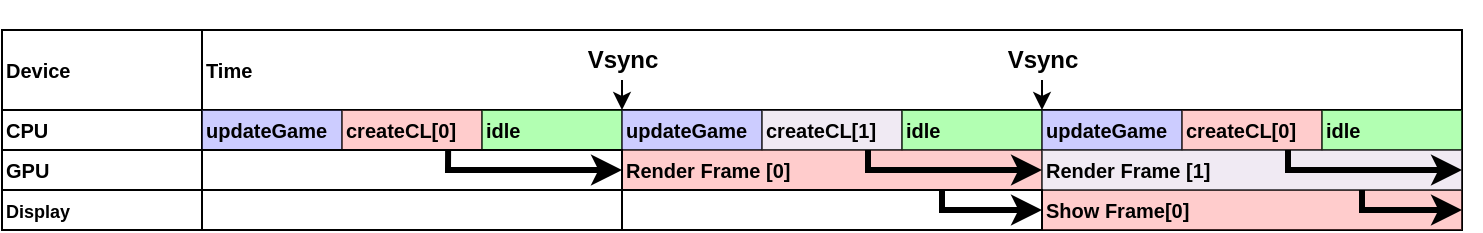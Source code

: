 <mxfile version="25.0.2">
  <diagram name="Page-1" id="nn-GTaVTfglbPwuZlIaL">
    <mxGraphModel dx="695" dy="644" grid="1" gridSize="10" guides="1" tooltips="1" connect="1" arrows="1" fold="1" page="1" pageScale="1" pageWidth="827" pageHeight="1169" math="0" shadow="0">
      <root>
        <mxCell id="0" />
        <mxCell id="1" parent="0" />
        <mxCell id="T51e3UF8cOhuX256e3ew-1" value="" style="rounded=0;whiteSpace=wrap;html=1;" vertex="1" parent="1">
          <mxGeometry x="80" y="200" width="730" height="80" as="geometry" />
        </mxCell>
        <mxCell id="T51e3UF8cOhuX256e3ew-2" value="&lt;b&gt;&lt;font style=&quot;font-size: 10px;&quot;&gt;Device&lt;/font&gt;&lt;/b&gt;" style="rounded=0;whiteSpace=wrap;html=1;align=left;" vertex="1" parent="1">
          <mxGeometry x="80" y="180" width="100" height="40" as="geometry" />
        </mxCell>
        <mxCell id="T51e3UF8cOhuX256e3ew-3" value="&lt;b&gt;&lt;font style=&quot;font-size: 10px;&quot;&gt;CPU&lt;/font&gt;&lt;/b&gt;" style="rounded=0;whiteSpace=wrap;html=1;align=left;" vertex="1" parent="1">
          <mxGeometry x="80" y="220" width="100" height="20" as="geometry" />
        </mxCell>
        <mxCell id="T51e3UF8cOhuX256e3ew-4" value="&lt;b&gt;&lt;font style=&quot;font-size: 10px;&quot;&gt;GPU&lt;/font&gt;&lt;/b&gt;" style="rounded=0;whiteSpace=wrap;html=1;align=left;" vertex="1" parent="1">
          <mxGeometry x="80" y="240" width="100" height="20" as="geometry" />
        </mxCell>
        <mxCell id="T51e3UF8cOhuX256e3ew-5" value="&lt;b&gt;&lt;font style=&quot;font-size: 9px;&quot;&gt;Display&lt;/font&gt;&lt;/b&gt;" style="rounded=0;whiteSpace=wrap;html=1;align=left;" vertex="1" parent="1">
          <mxGeometry x="80" y="260" width="100" height="20" as="geometry" />
        </mxCell>
        <mxCell id="T51e3UF8cOhuX256e3ew-6" value="&lt;b&gt;&lt;font style=&quot;font-size: 10px;&quot;&gt;Time&lt;/font&gt;&lt;/b&gt;" style="rounded=0;whiteSpace=wrap;html=1;align=left;" vertex="1" parent="1">
          <mxGeometry x="180" y="180" width="630" height="40" as="geometry" />
        </mxCell>
        <mxCell id="T51e3UF8cOhuX256e3ew-7" value="&lt;b&gt;&lt;font style=&quot;font-size: 10px;&quot;&gt;updateGame&lt;/font&gt;&lt;/b&gt;" style="rounded=0;whiteSpace=wrap;html=1;fillColor=#9999FF;opacity=50;align=left;" vertex="1" parent="1">
          <mxGeometry x="180" y="220" width="70" height="20" as="geometry" />
        </mxCell>
        <mxCell id="T51e3UF8cOhuX256e3ew-8" value="&lt;b&gt;&lt;font style=&quot;font-size: 10px;&quot;&gt;createCL[0]&lt;/font&gt;&lt;/b&gt;" style="rounded=0;whiteSpace=wrap;html=1;fillColor=#FF9999;opacity=50;align=left;" vertex="1" parent="1">
          <mxGeometry x="250" y="220" width="70" height="20" as="geometry" />
        </mxCell>
        <mxCell id="T51e3UF8cOhuX256e3ew-14" value="&lt;span style=&quot;font-size: 10px;&quot;&gt;&lt;b&gt;idle&lt;/b&gt;&lt;/span&gt;" style="rounded=0;whiteSpace=wrap;html=1;fillColor=#66FF66;opacity=50;align=left;" vertex="1" parent="1">
          <mxGeometry x="320" y="220" width="70" height="20" as="geometry" />
        </mxCell>
        <mxCell id="T51e3UF8cOhuX256e3ew-16" value="&lt;b&gt;&lt;font style=&quot;font-size: 10px;&quot;&gt;updateGame&lt;/font&gt;&lt;/b&gt;" style="rounded=0;whiteSpace=wrap;html=1;fillColor=#9999FF;opacity=50;align=left;" vertex="1" parent="1">
          <mxGeometry x="390" y="220" width="70" height="20" as="geometry" />
        </mxCell>
        <mxCell id="T51e3UF8cOhuX256e3ew-17" value="&lt;b&gt;&lt;font style=&quot;font-size: 10px;&quot;&gt;createCL[1]&lt;/font&gt;&lt;/b&gt;" style="rounded=0;whiteSpace=wrap;html=1;fillColor=#E1D5E7;opacity=50;align=left;" vertex="1" parent="1">
          <mxGeometry x="460" y="220" width="70" height="20" as="geometry" />
        </mxCell>
        <mxCell id="T51e3UF8cOhuX256e3ew-18" value="&lt;span style=&quot;font-size: 10px;&quot;&gt;&lt;b&gt;idle&lt;/b&gt;&lt;/span&gt;" style="rounded=0;whiteSpace=wrap;html=1;fillColor=#66FF66;opacity=50;align=left;" vertex="1" parent="1">
          <mxGeometry x="530" y="220" width="70" height="20" as="geometry" />
        </mxCell>
        <mxCell id="T51e3UF8cOhuX256e3ew-19" value="&lt;b&gt;&lt;font style=&quot;font-size: 10px;&quot;&gt;updateGame&lt;/font&gt;&lt;/b&gt;" style="rounded=0;whiteSpace=wrap;html=1;fillColor=#9999FF;opacity=50;align=left;" vertex="1" parent="1">
          <mxGeometry x="600" y="220" width="70" height="20" as="geometry" />
        </mxCell>
        <mxCell id="T51e3UF8cOhuX256e3ew-20" value="&lt;b&gt;&lt;font style=&quot;font-size: 10px;&quot;&gt;createCL[0]&lt;/font&gt;&lt;/b&gt;" style="rounded=0;whiteSpace=wrap;html=1;fillColor=#FF9999;opacity=50;align=left;" vertex="1" parent="1">
          <mxGeometry x="670" y="220" width="70" height="20" as="geometry" />
        </mxCell>
        <mxCell id="T51e3UF8cOhuX256e3ew-21" value="&lt;span style=&quot;font-size: 10px;&quot;&gt;&lt;b&gt;idle&lt;/b&gt;&lt;/span&gt;" style="rounded=0;whiteSpace=wrap;html=1;fillColor=#66FF66;opacity=50;align=left;" vertex="1" parent="1">
          <mxGeometry x="740" y="220" width="70" height="20" as="geometry" />
        </mxCell>
        <mxCell id="T51e3UF8cOhuX256e3ew-22" value="&lt;b&gt;&lt;font style=&quot;font-size: 10px;&quot;&gt;Render Frame [0]&lt;/font&gt;&lt;/b&gt;" style="rounded=0;whiteSpace=wrap;html=1;fillColor=#FF9999;opacity=50;align=left;" vertex="1" parent="1">
          <mxGeometry x="390" y="240" width="210" height="20" as="geometry" />
        </mxCell>
        <mxCell id="T51e3UF8cOhuX256e3ew-23" value="&lt;b&gt;&lt;font style=&quot;font-size: 10px;&quot;&gt;Show Frame[0]&lt;/font&gt;&lt;/b&gt;" style="rounded=0;whiteSpace=wrap;html=1;fillColor=#FF9999;opacity=50;align=left;" vertex="1" parent="1">
          <mxGeometry x="600" y="260" width="210" height="20" as="geometry" />
        </mxCell>
        <mxCell id="T51e3UF8cOhuX256e3ew-24" value="&lt;b&gt;&lt;font style=&quot;font-size: 10px;&quot;&gt;Render Frame [1]&lt;/font&gt;&lt;/b&gt;" style="rounded=0;whiteSpace=wrap;html=1;fillColor=#E1D5E7;opacity=50;align=left;" vertex="1" parent="1">
          <mxGeometry x="600" y="240" width="210" height="20" as="geometry" />
        </mxCell>
        <mxCell id="T51e3UF8cOhuX256e3ew-25" value="" style="rounded=0;whiteSpace=wrap;html=1;fillColor=none;align=left;" vertex="1" parent="1">
          <mxGeometry x="390" y="260" width="210" height="20" as="geometry" />
        </mxCell>
        <mxCell id="T51e3UF8cOhuX256e3ew-26" value="" style="rounded=0;whiteSpace=wrap;html=1;fillColor=none;align=left;" vertex="1" parent="1">
          <mxGeometry x="180" y="240" width="210" height="20" as="geometry" />
        </mxCell>
        <mxCell id="T51e3UF8cOhuX256e3ew-27" value="" style="rounded=0;whiteSpace=wrap;html=1;fillColor=none;align=left;" vertex="1" parent="1">
          <mxGeometry x="180" y="260" width="210" height="20" as="geometry" />
        </mxCell>
        <mxCell id="T51e3UF8cOhuX256e3ew-29" value="Vsync" style="text;html=1;align=center;verticalAlign=middle;resizable=0;points=[];autosize=1;strokeColor=none;fillColor=none;fontStyle=1;spacing=-2;spacingTop=20;" vertex="1" parent="1">
          <mxGeometry x="365" y="165" width="50" height="40" as="geometry" />
        </mxCell>
        <mxCell id="T51e3UF8cOhuX256e3ew-31" value="" style="endArrow=classic;html=1;rounded=0;entryX=1;entryY=0.5;entryDx=0;entryDy=0;exitX=0.586;exitY=-0.003;exitDx=0;exitDy=0;exitPerimeter=0;strokeWidth=3;" edge="1" parent="1" source="T51e3UF8cOhuX256e3ew-26" target="T51e3UF8cOhuX256e3ew-26">
          <mxGeometry width="50" height="50" relative="1" as="geometry">
            <mxPoint x="320" y="370" as="sourcePoint" />
            <mxPoint x="370" y="320" as="targetPoint" />
            <Array as="points">
              <mxPoint x="303" y="250" />
            </Array>
          </mxGeometry>
        </mxCell>
        <mxCell id="T51e3UF8cOhuX256e3ew-35" value="" style="endArrow=classic;html=1;rounded=0;entryX=1;entryY=0.5;entryDx=0;entryDy=0;exitX=0.586;exitY=-0.003;exitDx=0;exitDy=0;exitPerimeter=0;strokeWidth=3;" edge="1" parent="1">
          <mxGeometry width="50" height="50" relative="1" as="geometry">
            <mxPoint x="513" y="240" as="sourcePoint" />
            <mxPoint x="600" y="250" as="targetPoint" />
            <Array as="points">
              <mxPoint x="513" y="250" />
            </Array>
          </mxGeometry>
        </mxCell>
        <mxCell id="T51e3UF8cOhuX256e3ew-36" value="" style="endArrow=classic;html=1;rounded=0;entryX=1;entryY=0.5;entryDx=0;entryDy=0;exitX=0.586;exitY=-0.003;exitDx=0;exitDy=0;exitPerimeter=0;strokeWidth=3;" edge="1" parent="1">
          <mxGeometry width="50" height="50" relative="1" as="geometry">
            <mxPoint x="723" y="240" as="sourcePoint" />
            <mxPoint x="810" y="250" as="targetPoint" />
            <Array as="points">
              <mxPoint x="723" y="250" />
            </Array>
          </mxGeometry>
        </mxCell>
        <mxCell id="T51e3UF8cOhuX256e3ew-37" value="" style="endArrow=classic;html=1;rounded=0;entryX=1;entryY=0.5;entryDx=0;entryDy=0;strokeWidth=3;" edge="1" parent="1" target="T51e3UF8cOhuX256e3ew-25">
          <mxGeometry width="50" height="50" relative="1" as="geometry">
            <mxPoint x="550" y="260" as="sourcePoint" />
            <mxPoint x="580" y="280" as="targetPoint" />
            <Array as="points">
              <mxPoint x="550" y="270" />
            </Array>
          </mxGeometry>
        </mxCell>
        <mxCell id="T51e3UF8cOhuX256e3ew-38" value="" style="endArrow=classic;html=1;rounded=0;entryX=1;entryY=0.5;entryDx=0;entryDy=0;strokeWidth=3;" edge="1" parent="1">
          <mxGeometry width="50" height="50" relative="1" as="geometry">
            <mxPoint x="760" y="260" as="sourcePoint" />
            <mxPoint x="810" y="270" as="targetPoint" />
            <Array as="points">
              <mxPoint x="760" y="270" />
            </Array>
          </mxGeometry>
        </mxCell>
        <mxCell id="T51e3UF8cOhuX256e3ew-39" value="" style="endArrow=classic;html=1;rounded=0;entryX=1;entryY=0;entryDx=0;entryDy=0;" edge="1" parent="1" source="T51e3UF8cOhuX256e3ew-29" target="T51e3UF8cOhuX256e3ew-14">
          <mxGeometry width="50" height="50" relative="1" as="geometry">
            <mxPoint x="460" y="250" as="sourcePoint" />
            <mxPoint x="510" y="200" as="targetPoint" />
          </mxGeometry>
        </mxCell>
        <mxCell id="T51e3UF8cOhuX256e3ew-41" value="Vsync" style="text;html=1;align=center;verticalAlign=middle;resizable=0;points=[];autosize=1;strokeColor=none;fillColor=none;fontStyle=1;spacing=-6;spacingTop=20;" vertex="1" parent="1">
          <mxGeometry x="580" y="170" width="40" height="30" as="geometry" />
        </mxCell>
        <mxCell id="T51e3UF8cOhuX256e3ew-42" value="" style="endArrow=classic;html=1;rounded=0;entryX=1;entryY=0;entryDx=0;entryDy=0;" edge="1" parent="1">
          <mxGeometry width="50" height="50" relative="1" as="geometry">
            <mxPoint x="600" y="205" as="sourcePoint" />
            <mxPoint x="600" y="220" as="targetPoint" />
          </mxGeometry>
        </mxCell>
      </root>
    </mxGraphModel>
  </diagram>
</mxfile>

